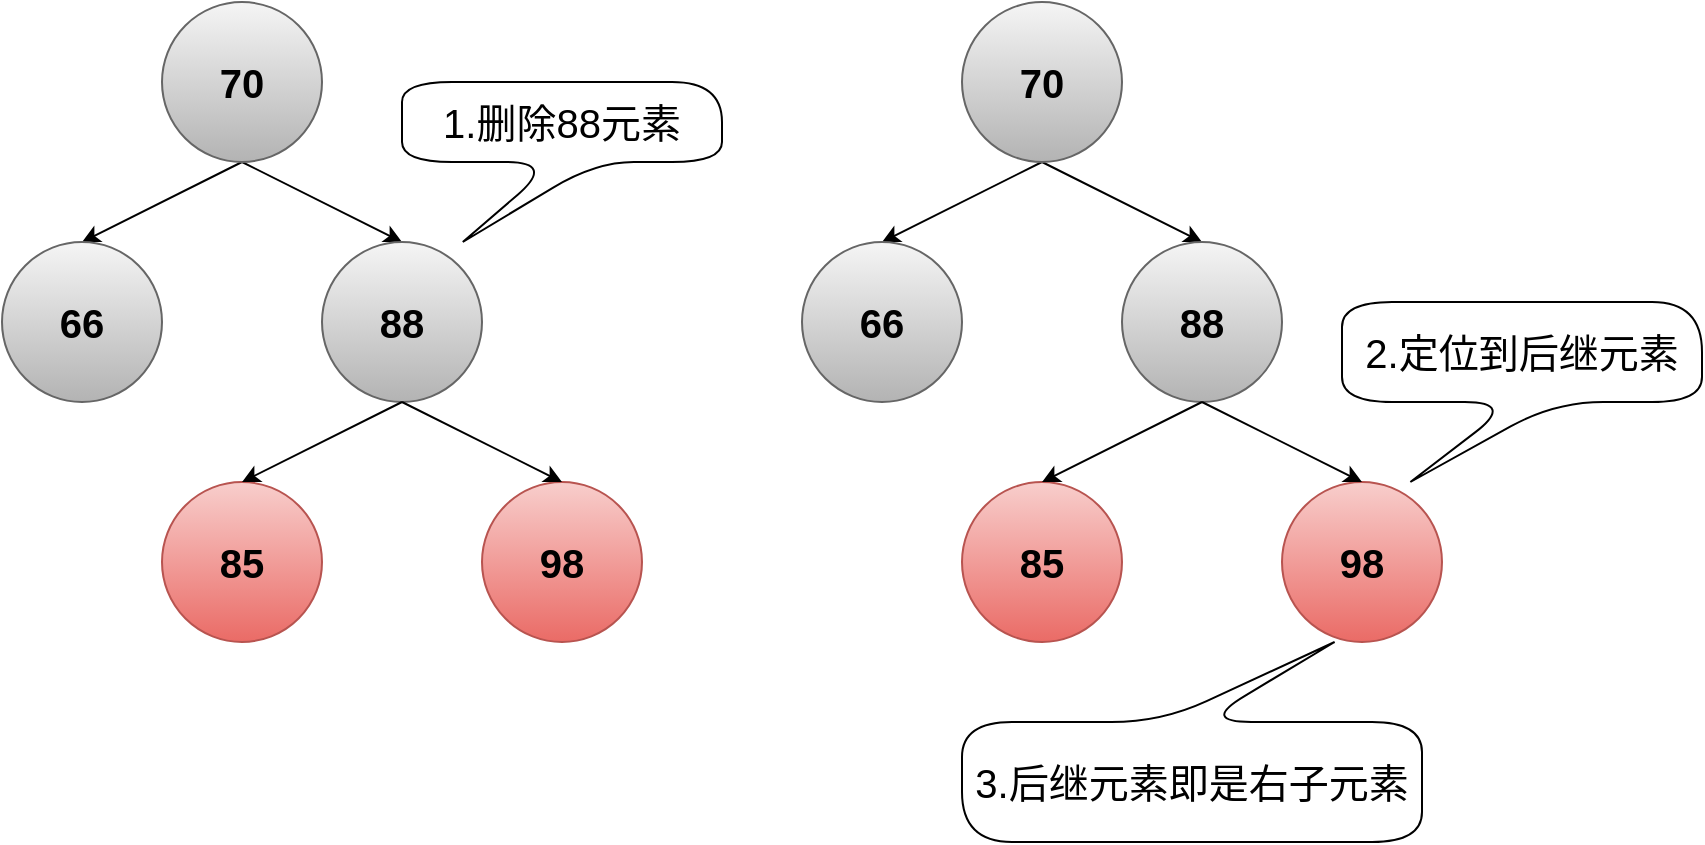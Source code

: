 <mxfile version="20.5.3" type="github">
  <diagram id="n2nTEFsNQvdwj3dzA6Ov" name="1-删除元素有左右子元素">
    <mxGraphModel dx="2073" dy="96" grid="1" gridSize="10" guides="1" tooltips="1" connect="1" arrows="1" fold="1" page="0" pageScale="1" pageWidth="827" pageHeight="1169" math="0" shadow="0">
      <root>
        <mxCell id="0" />
        <mxCell id="1" parent="0" />
        <mxCell id="eHNU6osgm7ywyZbChXZ6-1" style="rounded=0;orthogonalLoop=1;jettySize=auto;html=1;exitX=0.5;exitY=1;exitDx=0;exitDy=0;entryX=0.5;entryY=0;entryDx=0;entryDy=0;fontSize=20;" edge="1" parent="1" source="eHNU6osgm7ywyZbChXZ6-3" target="eHNU6osgm7ywyZbChXZ6-6">
          <mxGeometry relative="1" as="geometry" />
        </mxCell>
        <mxCell id="eHNU6osgm7ywyZbChXZ6-2" style="edgeStyle=none;rounded=0;orthogonalLoop=1;jettySize=auto;html=1;exitX=0.5;exitY=1;exitDx=0;exitDy=0;entryX=0.5;entryY=0;entryDx=0;entryDy=0;fontSize=20;" edge="1" parent="1" source="eHNU6osgm7ywyZbChXZ6-3" target="eHNU6osgm7ywyZbChXZ6-7">
          <mxGeometry relative="1" as="geometry" />
        </mxCell>
        <mxCell id="eHNU6osgm7ywyZbChXZ6-3" value="&lt;b style=&quot;font-size: 20px;&quot;&gt;70&lt;/b&gt;" style="ellipse;whiteSpace=wrap;html=1;aspect=fixed;fontSize=20;fillColor=#f5f5f5;gradientColor=#b3b3b3;strokeColor=#666666;" vertex="1" parent="1">
          <mxGeometry x="-40" y="880" width="80" height="80" as="geometry" />
        </mxCell>
        <mxCell id="eHNU6osgm7ywyZbChXZ6-6" value="&lt;b style=&quot;font-size: 20px;&quot;&gt;66&lt;/b&gt;" style="ellipse;whiteSpace=wrap;html=1;aspect=fixed;fontSize=20;fillColor=#f5f5f5;strokeColor=#666666;gradientColor=#b3b3b3;" vertex="1" parent="1">
          <mxGeometry x="-120" y="1000" width="80" height="80" as="geometry" />
        </mxCell>
        <mxCell id="eHNU6osgm7ywyZbChXZ6-7" value="&lt;b style=&quot;font-size: 20px;&quot;&gt;88&lt;/b&gt;" style="ellipse;whiteSpace=wrap;html=1;aspect=fixed;fontSize=20;fillColor=#f5f5f5;gradientColor=#b3b3b3;strokeColor=#666666;" vertex="1" parent="1">
          <mxGeometry x="40" y="1000" width="80" height="80" as="geometry" />
        </mxCell>
        <mxCell id="eHNU6osgm7ywyZbChXZ6-16" value="&lt;b style=&quot;font-size: 20px;&quot;&gt;85&lt;/b&gt;" style="ellipse;whiteSpace=wrap;html=1;aspect=fixed;fontSize=20;fillColor=#f8cecc;gradientColor=#ea6b66;strokeColor=#b85450;" vertex="1" parent="1">
          <mxGeometry x="-40" y="1120" width="80" height="80" as="geometry" />
        </mxCell>
        <mxCell id="eHNU6osgm7ywyZbChXZ6-17" value="&lt;b style=&quot;font-size: 20px;&quot;&gt;98&lt;/b&gt;" style="ellipse;whiteSpace=wrap;html=1;aspect=fixed;fontSize=20;fillColor=#f8cecc;gradientColor=#ea6b66;strokeColor=#b85450;" vertex="1" parent="1">
          <mxGeometry x="120" y="1120" width="80" height="80" as="geometry" />
        </mxCell>
        <mxCell id="eHNU6osgm7ywyZbChXZ6-18" style="rounded=0;orthogonalLoop=1;jettySize=auto;html=1;exitX=0.5;exitY=1;exitDx=0;exitDy=0;entryX=0.5;entryY=0;entryDx=0;entryDy=0;fontSize=20;" edge="1" parent="1" source="eHNU6osgm7ywyZbChXZ6-7" target="eHNU6osgm7ywyZbChXZ6-16">
          <mxGeometry relative="1" as="geometry">
            <mxPoint x="10" y="970" as="sourcePoint" />
            <mxPoint x="-110" y="1010" as="targetPoint" />
          </mxGeometry>
        </mxCell>
        <mxCell id="eHNU6osgm7ywyZbChXZ6-19" style="rounded=0;orthogonalLoop=1;jettySize=auto;html=1;entryX=0.5;entryY=0;entryDx=0;entryDy=0;fontSize=20;exitX=0.5;exitY=1;exitDx=0;exitDy=0;" edge="1" parent="1" source="eHNU6osgm7ywyZbChXZ6-7" target="eHNU6osgm7ywyZbChXZ6-17">
          <mxGeometry relative="1" as="geometry">
            <mxPoint x="120" y="1080" as="sourcePoint" />
            <mxPoint x="10" y="1130" as="targetPoint" />
          </mxGeometry>
        </mxCell>
        <mxCell id="eHNU6osgm7ywyZbChXZ6-20" value="1.删除88元素" style="shape=callout;whiteSpace=wrap;html=1;perimeter=calloutPerimeter;fontSize=20;rounded=1;arcSize=50;position2=0.19;size=40;position=0.48;direction=east;" vertex="1" parent="1">
          <mxGeometry x="80" y="920" width="160" height="80" as="geometry" />
        </mxCell>
        <mxCell id="eHNU6osgm7ywyZbChXZ6-21" style="rounded=0;orthogonalLoop=1;jettySize=auto;html=1;exitX=0.5;exitY=1;exitDx=0;exitDy=0;entryX=0.5;entryY=0;entryDx=0;entryDy=0;fontSize=20;" edge="1" parent="1" source="eHNU6osgm7ywyZbChXZ6-23" target="eHNU6osgm7ywyZbChXZ6-24">
          <mxGeometry relative="1" as="geometry" />
        </mxCell>
        <mxCell id="eHNU6osgm7ywyZbChXZ6-22" style="edgeStyle=none;rounded=0;orthogonalLoop=1;jettySize=auto;html=1;exitX=0.5;exitY=1;exitDx=0;exitDy=0;entryX=0.5;entryY=0;entryDx=0;entryDy=0;fontSize=20;" edge="1" parent="1" source="eHNU6osgm7ywyZbChXZ6-23" target="eHNU6osgm7ywyZbChXZ6-25">
          <mxGeometry relative="1" as="geometry" />
        </mxCell>
        <mxCell id="eHNU6osgm7ywyZbChXZ6-23" value="&lt;b style=&quot;font-size: 20px;&quot;&gt;70&lt;/b&gt;" style="ellipse;whiteSpace=wrap;html=1;aspect=fixed;fontSize=20;fillColor=#f5f5f5;gradientColor=#b3b3b3;strokeColor=#666666;" vertex="1" parent="1">
          <mxGeometry x="360" y="880" width="80" height="80" as="geometry" />
        </mxCell>
        <mxCell id="eHNU6osgm7ywyZbChXZ6-24" value="&lt;b style=&quot;font-size: 20px;&quot;&gt;66&lt;/b&gt;" style="ellipse;whiteSpace=wrap;html=1;aspect=fixed;fontSize=20;fillColor=#f5f5f5;strokeColor=#666666;gradientColor=#b3b3b3;" vertex="1" parent="1">
          <mxGeometry x="280" y="1000" width="80" height="80" as="geometry" />
        </mxCell>
        <mxCell id="eHNU6osgm7ywyZbChXZ6-25" value="&lt;b style=&quot;font-size: 20px;&quot;&gt;88&lt;/b&gt;" style="ellipse;whiteSpace=wrap;html=1;aspect=fixed;fontSize=20;fillColor=#f5f5f5;gradientColor=#b3b3b3;strokeColor=#666666;" vertex="1" parent="1">
          <mxGeometry x="440" y="1000" width="80" height="80" as="geometry" />
        </mxCell>
        <mxCell id="eHNU6osgm7ywyZbChXZ6-26" value="&lt;b style=&quot;font-size: 20px;&quot;&gt;85&lt;/b&gt;" style="ellipse;whiteSpace=wrap;html=1;aspect=fixed;fontSize=20;fillColor=#f8cecc;gradientColor=#ea6b66;strokeColor=#b85450;" vertex="1" parent="1">
          <mxGeometry x="360" y="1120" width="80" height="80" as="geometry" />
        </mxCell>
        <mxCell id="eHNU6osgm7ywyZbChXZ6-27" value="&lt;b style=&quot;font-size: 20px;&quot;&gt;98&lt;/b&gt;" style="ellipse;whiteSpace=wrap;html=1;aspect=fixed;fontSize=20;fillColor=#f8cecc;gradientColor=#ea6b66;strokeColor=#b85450;" vertex="1" parent="1">
          <mxGeometry x="520" y="1120" width="80" height="80" as="geometry" />
        </mxCell>
        <mxCell id="eHNU6osgm7ywyZbChXZ6-28" style="rounded=0;orthogonalLoop=1;jettySize=auto;html=1;exitX=0.5;exitY=1;exitDx=0;exitDy=0;entryX=0.5;entryY=0;entryDx=0;entryDy=0;fontSize=20;" edge="1" parent="1" source="eHNU6osgm7ywyZbChXZ6-25" target="eHNU6osgm7ywyZbChXZ6-26">
          <mxGeometry relative="1" as="geometry">
            <mxPoint x="410" y="970" as="sourcePoint" />
            <mxPoint x="290" y="1010" as="targetPoint" />
          </mxGeometry>
        </mxCell>
        <mxCell id="eHNU6osgm7ywyZbChXZ6-29" style="rounded=0;orthogonalLoop=1;jettySize=auto;html=1;entryX=0.5;entryY=0;entryDx=0;entryDy=0;fontSize=20;exitX=0.5;exitY=1;exitDx=0;exitDy=0;" edge="1" parent="1" source="eHNU6osgm7ywyZbChXZ6-25" target="eHNU6osgm7ywyZbChXZ6-27">
          <mxGeometry relative="1" as="geometry">
            <mxPoint x="520" y="1080" as="sourcePoint" />
            <mxPoint x="410" y="1130" as="targetPoint" />
          </mxGeometry>
        </mxCell>
        <mxCell id="eHNU6osgm7ywyZbChXZ6-30" value="2.定位到后继元素" style="shape=callout;whiteSpace=wrap;html=1;perimeter=calloutPerimeter;fontSize=20;rounded=1;arcSize=50;position2=0.19;size=40;position=0.48;direction=east;" vertex="1" parent="1">
          <mxGeometry x="550" y="1030" width="180" height="90" as="geometry" />
        </mxCell>
        <mxCell id="eHNU6osgm7ywyZbChXZ6-31" value="3.后继元素即是右子元素" style="shape=callout;whiteSpace=wrap;html=1;perimeter=calloutPerimeter;fontSize=20;rounded=1;arcSize=50;position2=0.19;size=40;position=0.48;direction=west;" vertex="1" parent="1">
          <mxGeometry x="360" y="1200" width="230" height="100" as="geometry" />
        </mxCell>
      </root>
    </mxGraphModel>
  </diagram>
</mxfile>
